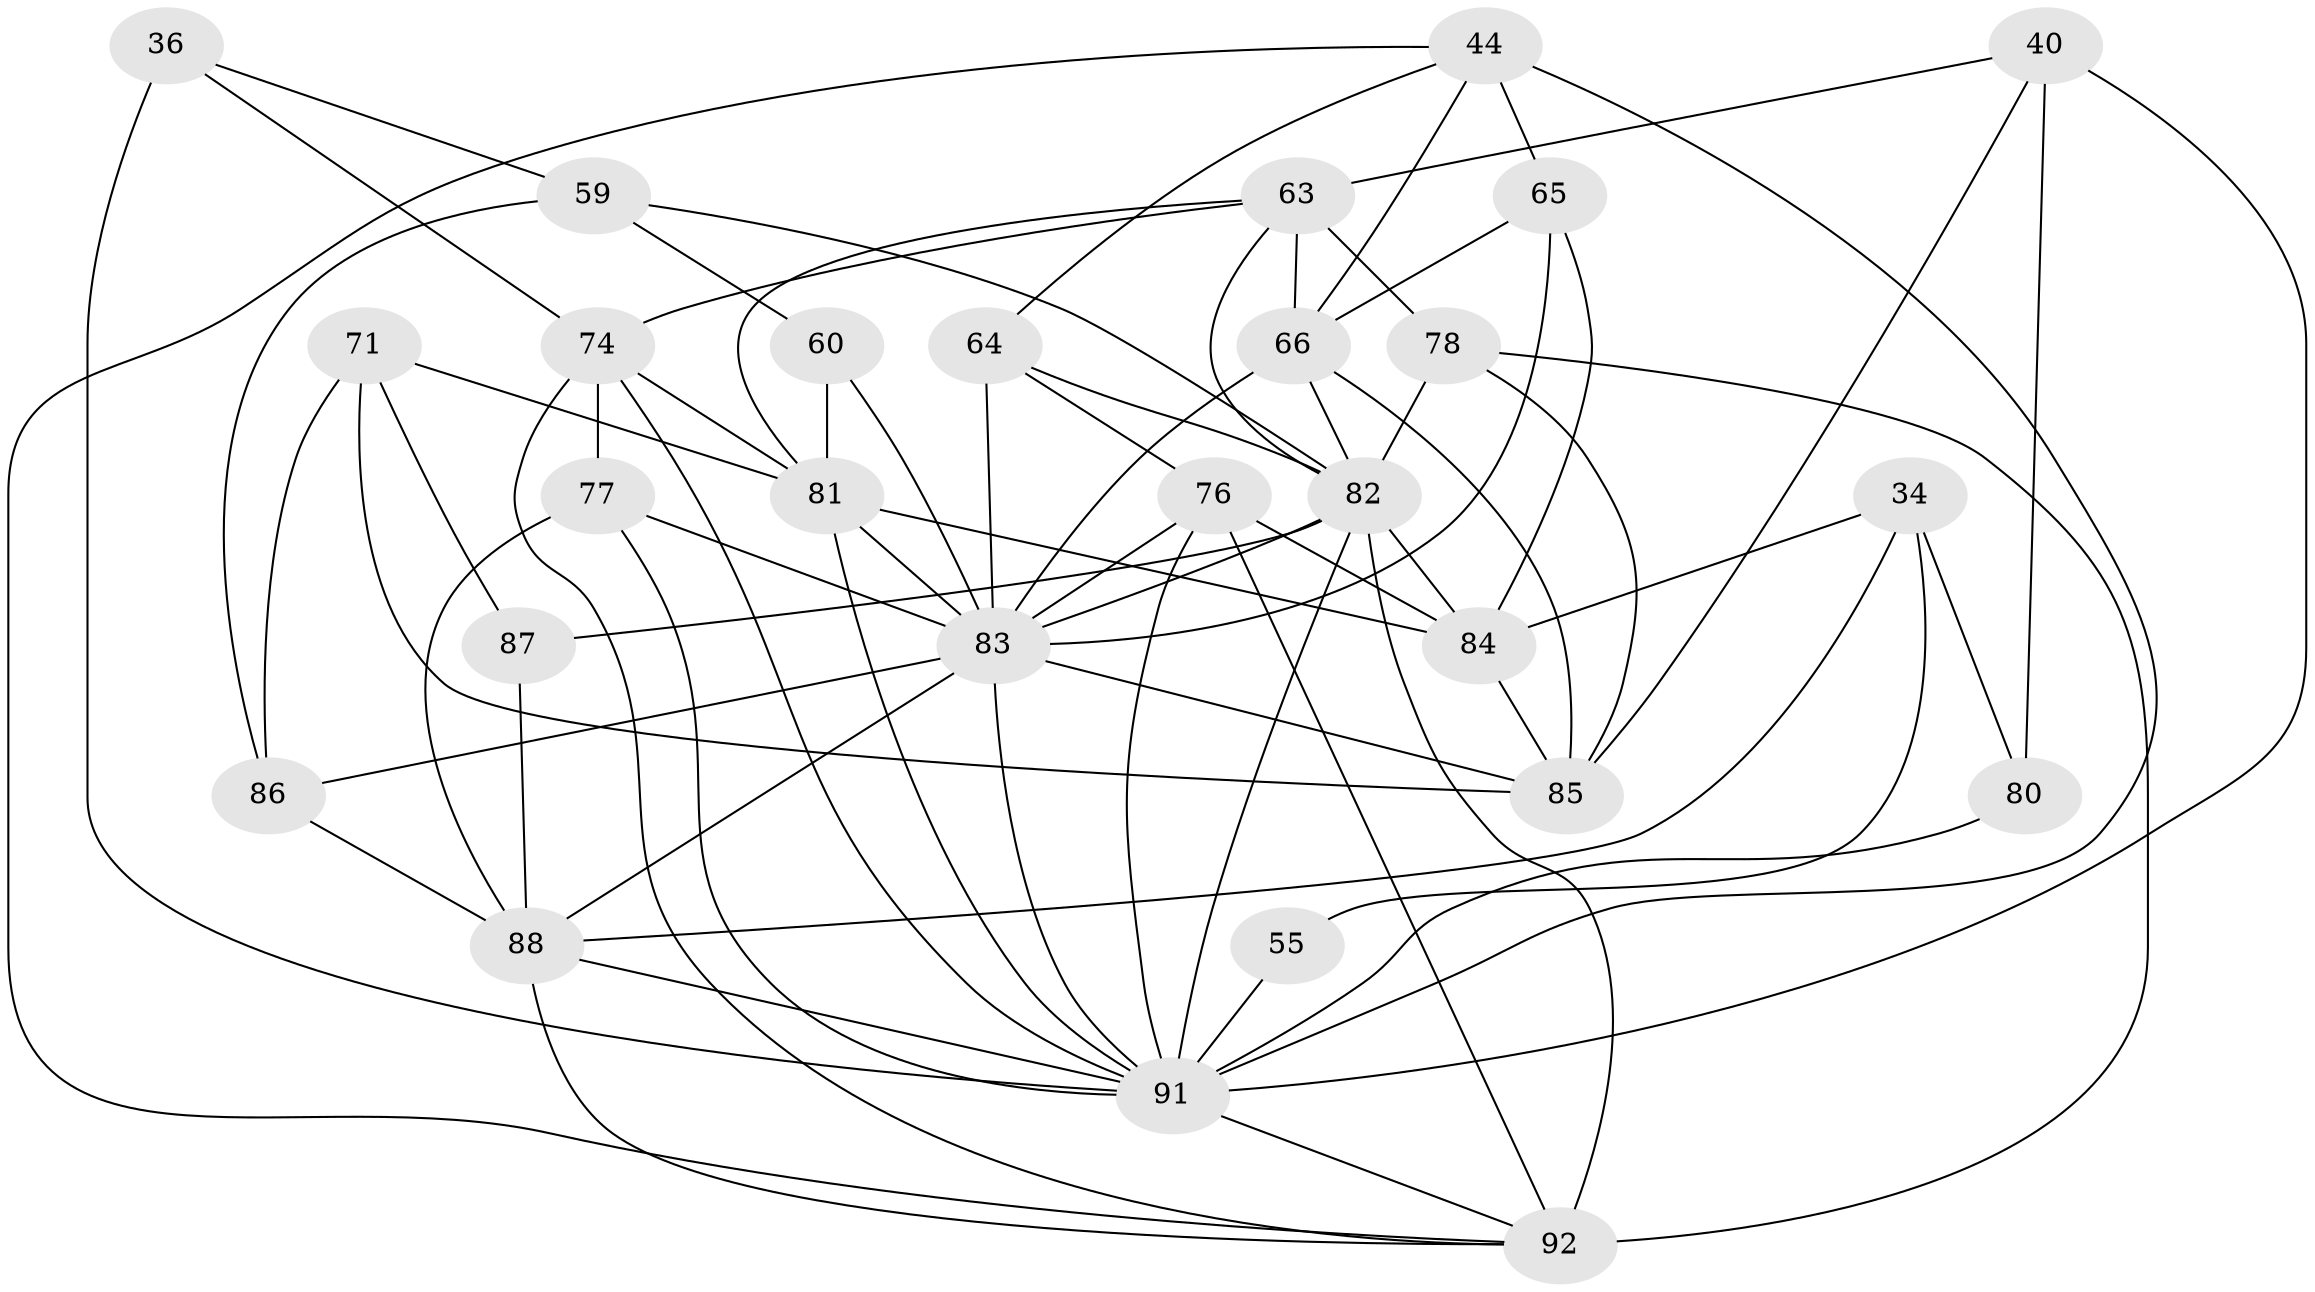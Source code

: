 // original degree distribution, {4: 1.0}
// Generated by graph-tools (version 1.1) at 2025/01/03/04/25 22:01:54]
// undirected, 27 vertices, 73 edges
graph export_dot {
graph [start="1"]
  node [color=gray90,style=filled];
  34 [super="+20"];
  36;
  40 [super="+3"];
  44 [super="+11"];
  55;
  59 [super="+6"];
  60 [super="+24"];
  63 [super="+43"];
  64 [super="+21"];
  65 [super="+45"];
  66 [super="+57"];
  71 [super="+38+67"];
  74 [super="+56"];
  76 [super="+68+53"];
  77 [super="+70"];
  78 [super="+73"];
  80 [super="+13"];
  81 [super="+9+72+42"];
  82 [super="+15+31+79"];
  83 [super="+30+35+39+47+75"];
  84 [super="+2"];
  85 [super="+61+32"];
  86 [super="+69"];
  87;
  88 [super="+27+54+37+50"];
  91 [super="+41+90"];
  92 [super="+4+18+62"];
  34 -- 55 [weight=2];
  34 -- 84;
  34 -- 80;
  34 -- 88 [weight=2];
  36 -- 74 [weight=2];
  36 -- 59;
  36 -- 91;
  40 -- 80 [weight=2];
  40 -- 63 [weight=2];
  40 -- 85;
  40 -- 91;
  44 -- 92;
  44 -- 65 [weight=2];
  44 -- 64;
  44 -- 66;
  44 -- 91;
  55 -- 91 [weight=2];
  59 -- 60 [weight=2];
  59 -- 86 [weight=2];
  59 -- 82;
  60 -- 81 [weight=3];
  60 -- 83;
  63 -- 81;
  63 -- 78 [weight=2];
  63 -- 74;
  63 -- 66;
  63 -- 82;
  64 -- 76 [weight=2];
  64 -- 82 [weight=2];
  64 -- 83;
  65 -- 84 [weight=2];
  65 -- 66;
  65 -- 83;
  66 -- 85 [weight=2];
  66 -- 83 [weight=2];
  66 -- 82 [weight=3];
  71 -- 87 [weight=2];
  71 -- 81 [weight=2];
  71 -- 86 [weight=2];
  71 -- 85 [weight=2];
  74 -- 77 [weight=2];
  74 -- 92;
  74 -- 91;
  74 -- 81;
  76 -- 84 [weight=2];
  76 -- 92 [weight=2];
  76 -- 91;
  76 -- 83;
  77 -- 88 [weight=2];
  77 -- 91;
  77 -- 83;
  78 -- 85 [weight=2];
  78 -- 82;
  78 -- 92;
  80 -- 91 [weight=3];
  81 -- 84;
  81 -- 83 [weight=2];
  81 -- 91 [weight=4];
  82 -- 92 [weight=4];
  82 -- 84;
  82 -- 91 [weight=5];
  82 -- 87;
  82 -- 83;
  83 -- 88;
  83 -- 91;
  83 -- 85 [weight=2];
  83 -- 86 [weight=2];
  84 -- 85;
  86 -- 88 [weight=2];
  87 -- 88;
  88 -- 92 [weight=2];
  88 -- 91 [weight=2];
  91 -- 92;
}
